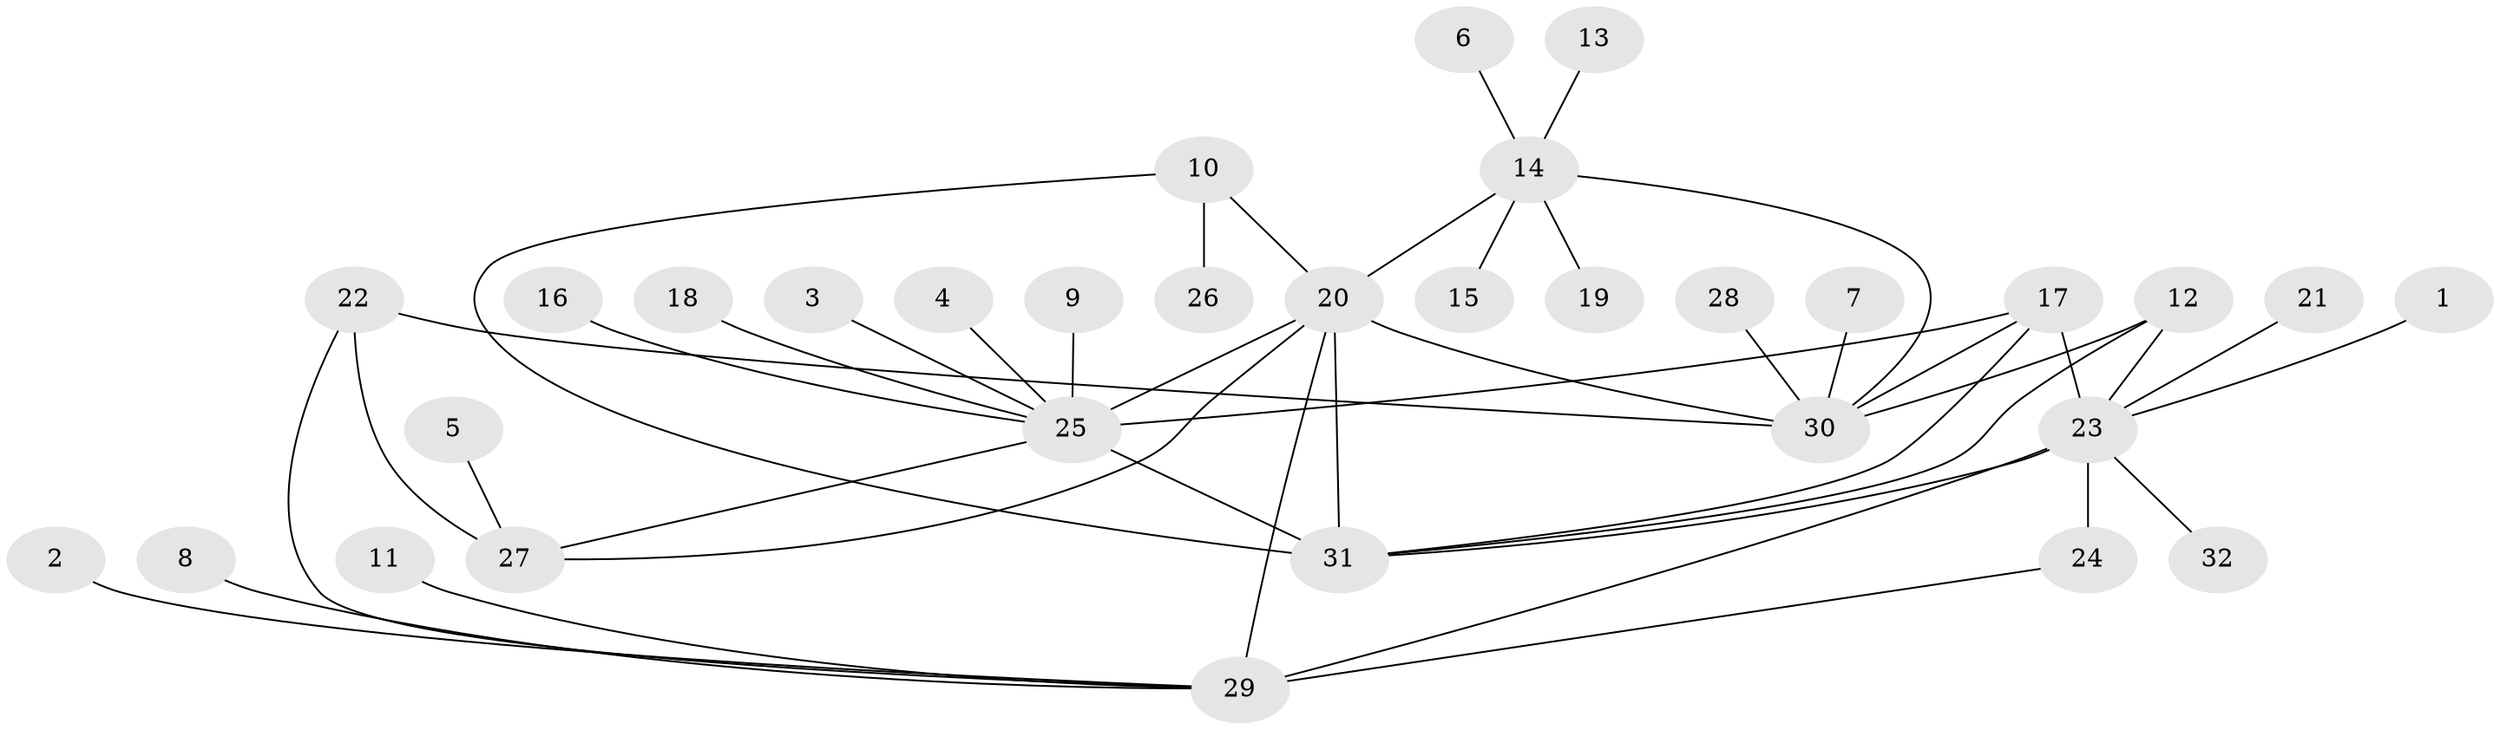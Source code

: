 // original degree distribution, {7: 0.04716981132075472, 14: 0.009433962264150943, 5: 0.03773584905660377, 8: 0.05660377358490566, 6: 0.02830188679245283, 9: 0.02830188679245283, 13: 0.009433962264150943, 10: 0.018867924528301886, 2: 0.11320754716981132, 1: 0.6226415094339622, 3: 0.02830188679245283}
// Generated by graph-tools (version 1.1) at 2025/37/03/04/25 23:37:31]
// undirected, 32 vertices, 44 edges
graph export_dot {
  node [color=gray90,style=filled];
  1;
  2;
  3;
  4;
  5;
  6;
  7;
  8;
  9;
  10;
  11;
  12;
  13;
  14;
  15;
  16;
  17;
  18;
  19;
  20;
  21;
  22;
  23;
  24;
  25;
  26;
  27;
  28;
  29;
  30;
  31;
  32;
  1 -- 23 [weight=1.0];
  2 -- 29 [weight=1.0];
  3 -- 25 [weight=1.0];
  4 -- 25 [weight=1.0];
  5 -- 27 [weight=1.0];
  6 -- 14 [weight=1.0];
  7 -- 30 [weight=1.0];
  8 -- 29 [weight=1.0];
  9 -- 25 [weight=1.0];
  10 -- 20 [weight=2.0];
  10 -- 26 [weight=1.0];
  10 -- 31 [weight=2.0];
  11 -- 29 [weight=1.0];
  12 -- 23 [weight=1.0];
  12 -- 30 [weight=1.0];
  12 -- 31 [weight=1.0];
  13 -- 14 [weight=1.0];
  14 -- 15 [weight=1.0];
  14 -- 19 [weight=1.0];
  14 -- 20 [weight=3.0];
  14 -- 30 [weight=3.0];
  16 -- 25 [weight=1.0];
  17 -- 23 [weight=1.0];
  17 -- 25 [weight=4.0];
  17 -- 30 [weight=2.0];
  17 -- 31 [weight=1.0];
  18 -- 25 [weight=1.0];
  20 -- 25 [weight=1.0];
  20 -- 27 [weight=1.0];
  20 -- 29 [weight=1.0];
  20 -- 30 [weight=1.0];
  20 -- 31 [weight=4.0];
  21 -- 23 [weight=1.0];
  22 -- 27 [weight=4.0];
  22 -- 29 [weight=1.0];
  22 -- 30 [weight=1.0];
  23 -- 24 [weight=3.0];
  23 -- 29 [weight=3.0];
  23 -- 31 [weight=2.0];
  23 -- 32 [weight=1.0];
  24 -- 29 [weight=1.0];
  25 -- 27 [weight=1.0];
  25 -- 31 [weight=1.0];
  28 -- 30 [weight=1.0];
}
